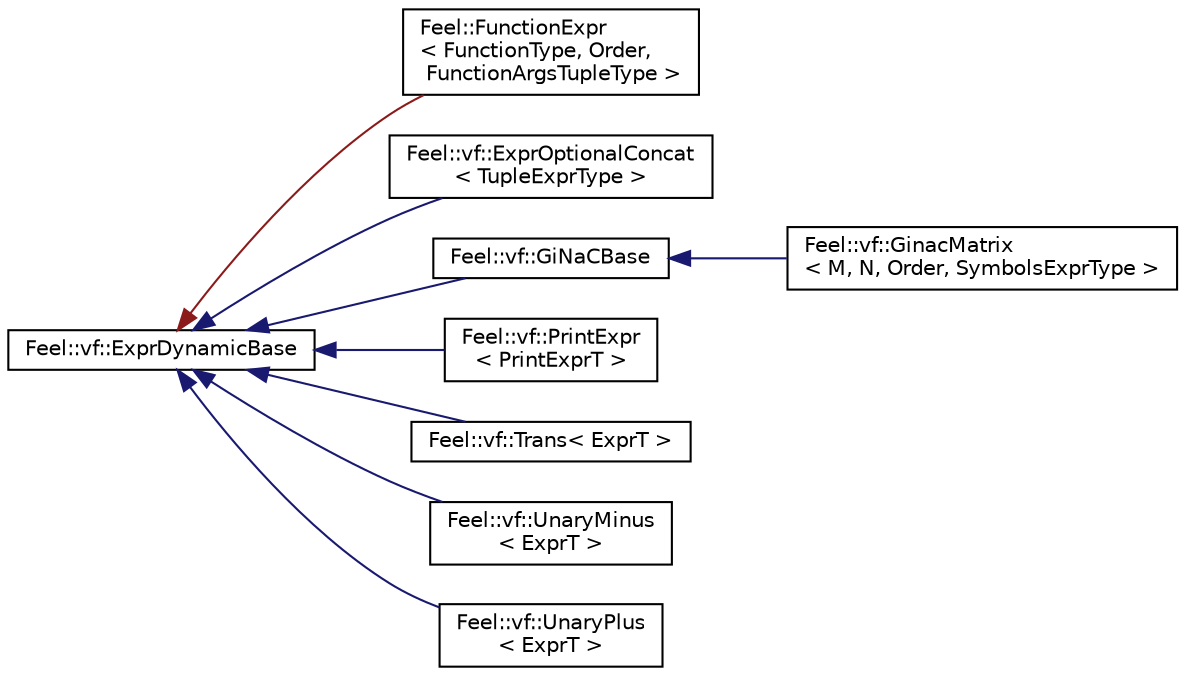 digraph "Graphical Class Hierarchy"
{
 // LATEX_PDF_SIZE
  edge [fontname="Helvetica",fontsize="10",labelfontname="Helvetica",labelfontsize="10"];
  node [fontname="Helvetica",fontsize="10",shape=record];
  rankdir="LR";
  Node0 [label="Feel::vf::ExprDynamicBase",height=0.2,width=0.4,color="black", fillcolor="white", style="filled",URL="$classFeel_1_1vf_1_1ExprDynamicBase.html",tooltip=" "];
  Node0 -> Node1 [dir="back",color="firebrick4",fontsize="10",style="solid",fontname="Helvetica"];
  Node1 [label="Feel::FunctionExpr\l\< FunctionType, Order,\l FunctionArgsTupleType \>",height=0.2,width=0.4,color="black", fillcolor="white", style="filled",URL="$classFeel_1_1FunctionExpr.html",tooltip=" "];
  Node0 -> Node2 [dir="back",color="midnightblue",fontsize="10",style="solid",fontname="Helvetica"];
  Node2 [label="Feel::vf::ExprOptionalConcat\l\< TupleExprType \>",height=0.2,width=0.4,color="black", fillcolor="white", style="filled",URL="$classFeel_1_1vf_1_1ExprOptionalConcat.html",tooltip=" "];
  Node0 -> Node3 [dir="back",color="midnightblue",fontsize="10",style="solid",fontname="Helvetica"];
  Node3 [label="Feel::vf::GiNaCBase",height=0.2,width=0.4,color="black", fillcolor="white", style="filled",URL="$classFeel_1_1vf_1_1GiNaCBase.html",tooltip=" "];
  Node3 -> Node4 [dir="back",color="midnightblue",fontsize="10",style="solid",fontname="Helvetica"];
  Node4 [label="Feel::vf::GinacMatrix\l\< M, N, Order, SymbolsExprType \>",height=0.2,width=0.4,color="black", fillcolor="white", style="filled",URL="$classFeel_1_1vf_1_1GinacMatrix.html",tooltip="Handle Ginac matrix expression."];
  Node0 -> Node5 [dir="back",color="midnightblue",fontsize="10",style="solid",fontname="Helvetica"];
  Node5 [label="Feel::vf::PrintExpr\l\< PrintExprT \>",height=0.2,width=0.4,color="black", fillcolor="white", style="filled",URL="$classFeel_1_1vf_1_1PrintExpr.html",tooltip=" "];
  Node0 -> Node6 [dir="back",color="midnightblue",fontsize="10",style="solid",fontname="Helvetica"];
  Node6 [label="Feel::vf::Trans\< ExprT \>",height=0.2,width=0.4,color="black", fillcolor="white", style="filled",URL="$classFeel_1_1vf_1_1Trans.html",tooltip="Transpose an scalar, vectorial or matricial expression."];
  Node0 -> Node7 [dir="back",color="midnightblue",fontsize="10",style="solid",fontname="Helvetica"];
  Node7 [label="Feel::vf::UnaryMinus\l\< ExprT \>",height=0.2,width=0.4,color="black", fillcolor="white", style="filled",URL="$classFeel_1_1vf_1_1UnaryMinus.html",tooltip="handler for unary minus expression"];
  Node0 -> Node8 [dir="back",color="midnightblue",fontsize="10",style="solid",fontname="Helvetica"];
  Node8 [label="Feel::vf::UnaryPlus\l\< ExprT \>",height=0.2,width=0.4,color="black", fillcolor="white", style="filled",URL="$classFeel_1_1vf_1_1UnaryPlus.html",tooltip="handler for unary plus expression"];
}
